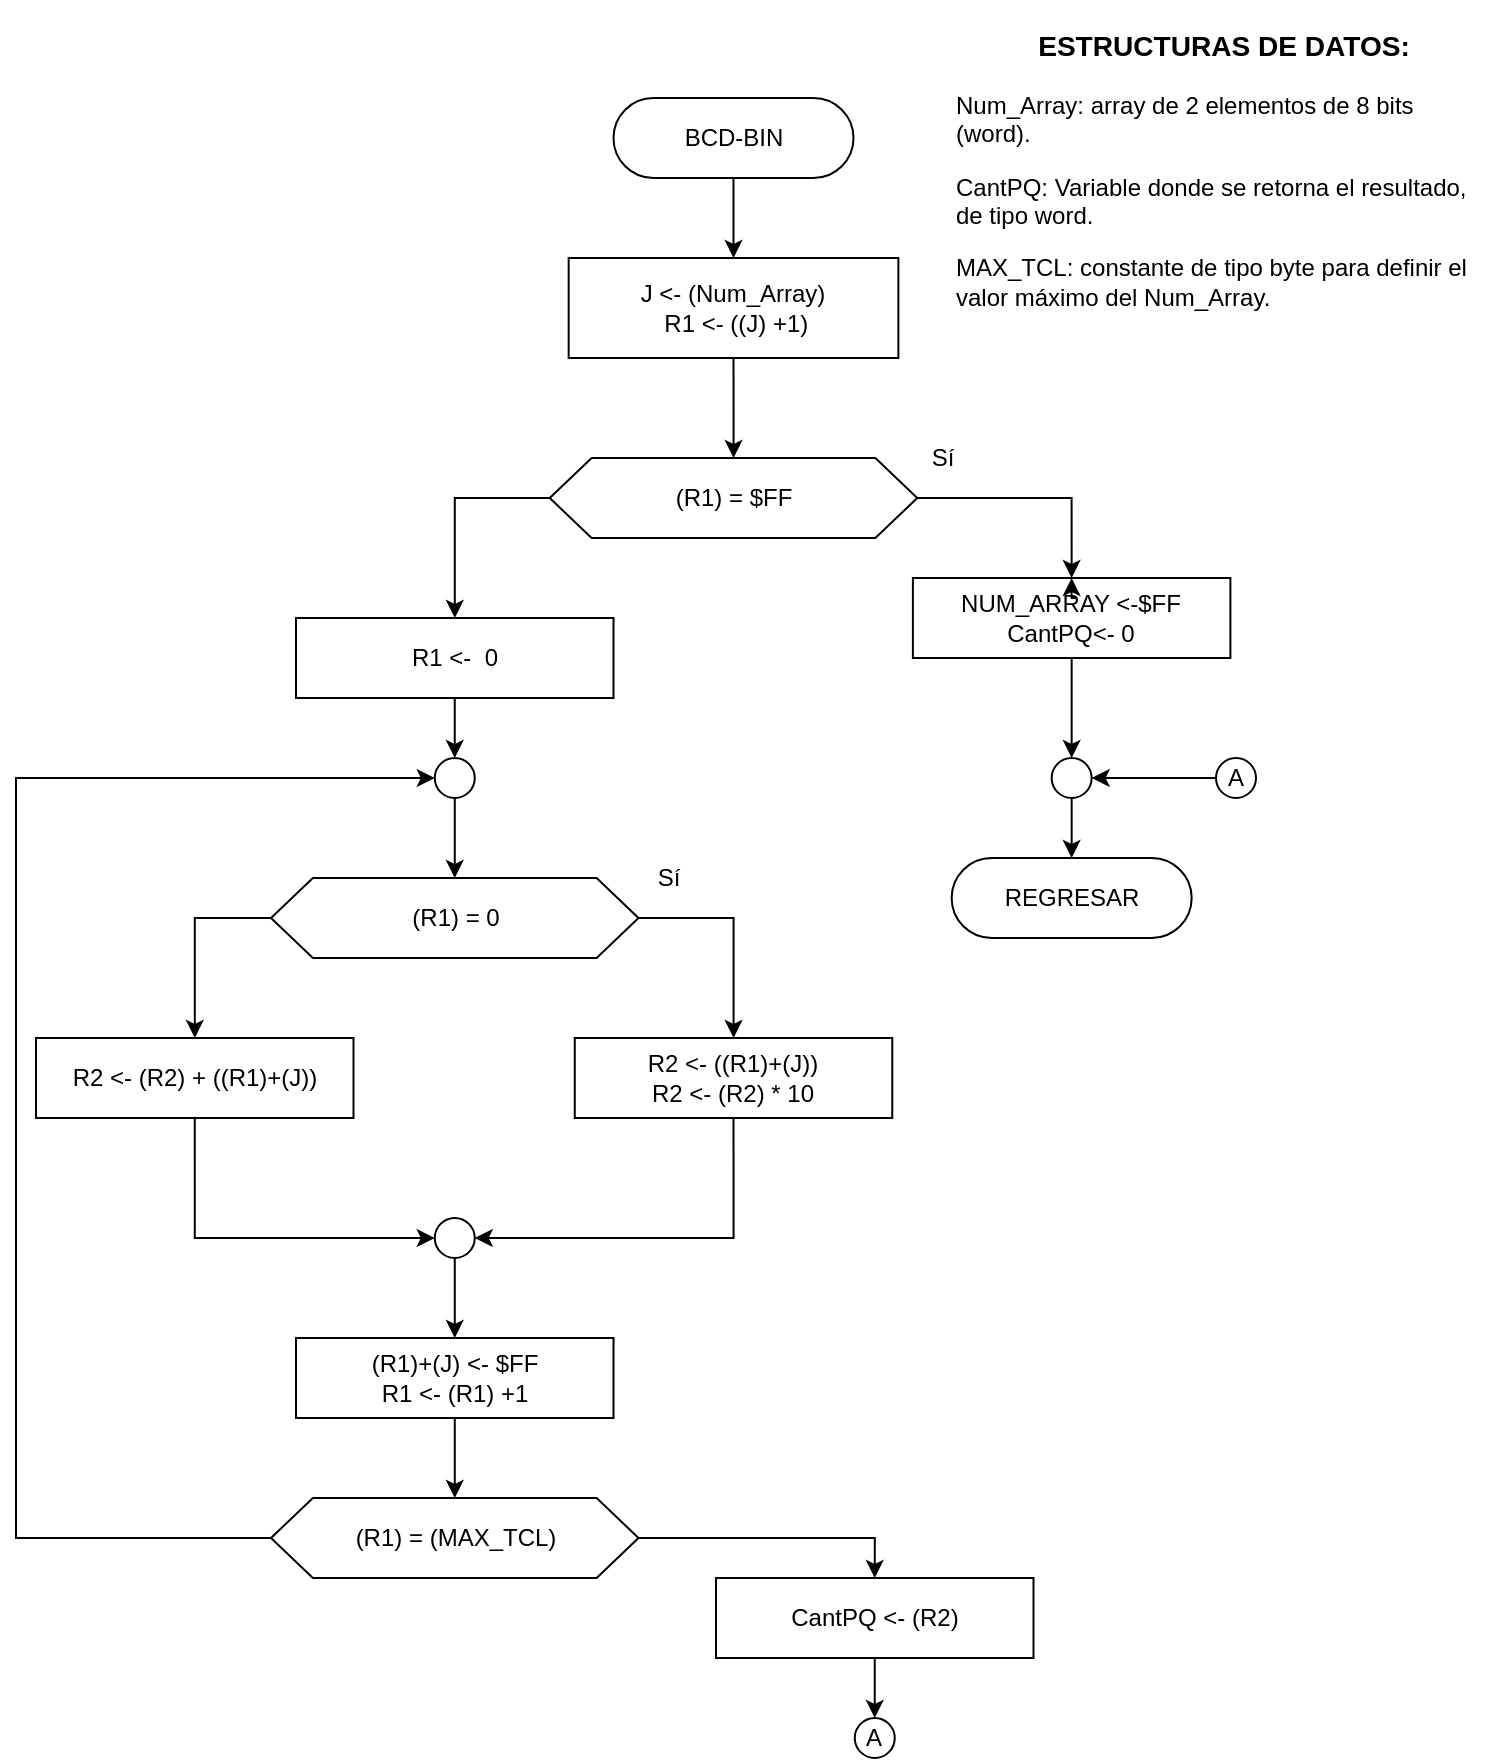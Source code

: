 <mxfile version="13.4.1" type="device"><diagram id="OE71F91uqmyHeHCGm0jq" name="Page-1"><mxGraphModel dx="1385" dy="589" grid="1" gridSize="10" guides="1" tooltips="1" connect="1" arrows="1" fold="1" page="1" pageScale="1" pageWidth="827" pageHeight="1169" math="0" shadow="0"><root><mxCell id="0"/><mxCell id="1" parent="0"/><mxCell id="ScJ5B0TkJVILaIbRresl-4" style="edgeStyle=orthogonalEdgeStyle;rounded=0;orthogonalLoop=1;jettySize=auto;html=1;exitX=0.5;exitY=1;exitDx=0;exitDy=0;entryX=0.5;entryY=0;entryDx=0;entryDy=0;" parent="1" source="ScJ5B0TkJVILaIbRresl-1" target="ScJ5B0TkJVILaIbRresl-3" edge="1"><mxGeometry relative="1" as="geometry"/></mxCell><mxCell id="ScJ5B0TkJVILaIbRresl-1" value="BCD-BIN" style="rounded=1;whiteSpace=wrap;html=1;fontSize=12;glass=0;strokeWidth=1;shadow=0;arcSize=50;" parent="1" vertex="1"><mxGeometry x="368.75" y="120" width="120" height="40" as="geometry"/></mxCell><mxCell id="ScJ5B0TkJVILaIbRresl-2" value="&lt;h3 style=&quot;text-align: center&quot;&gt;ESTRUCTURAS DE DATOS:&lt;/h3&gt;&lt;p&gt;Num_Array: array de 2 elementos de 8 bits (word).&lt;/p&gt;&lt;p&gt;&lt;span&gt;CantPQ: Variable donde se retorna el resultado, de tipo word.&amp;nbsp;&lt;/span&gt;&lt;br&gt;&lt;/p&gt;&lt;p&gt;MAX_TCL: constante de tipo byte para definir el valor máximo del Num_Array.&lt;/p&gt;" style="text;html=1;strokeColor=none;fillColor=none;align=left;verticalAlign=middle;whiteSpace=wrap;rounded=0;" parent="1" vertex="1"><mxGeometry x="537.83" y="80" width="270" height="150" as="geometry"/></mxCell><mxCell id="xitjfAr904q9JRwdKDmz-2" style="edgeStyle=orthogonalEdgeStyle;rounded=0;orthogonalLoop=1;jettySize=auto;html=1;exitX=0.5;exitY=1;exitDx=0;exitDy=0;" edge="1" parent="1" source="ScJ5B0TkJVILaIbRresl-3" target="xitjfAr904q9JRwdKDmz-1"><mxGeometry relative="1" as="geometry"/></mxCell><mxCell id="ScJ5B0TkJVILaIbRresl-3" value="J &amp;lt;- (Num_Array)&lt;br&gt;&amp;nbsp;R1 &amp;lt;- ((J) +1)&lt;br&gt;" style="rounded=0;whiteSpace=wrap;html=1;" parent="1" vertex="1"><mxGeometry x="346.33" y="200" width="164.85" height="50" as="geometry"/></mxCell><mxCell id="xitjfAr904q9JRwdKDmz-45" style="edgeStyle=orthogonalEdgeStyle;rounded=0;orthogonalLoop=1;jettySize=auto;html=1;exitX=0.5;exitY=1;exitDx=0;exitDy=0;entryX=0.5;entryY=0;entryDx=0;entryDy=0;" edge="1" parent="1" source="ScJ5B0TkJVILaIbRresl-7" target="xitjfAr904q9JRwdKDmz-42"><mxGeometry relative="1" as="geometry"/></mxCell><mxCell id="ScJ5B0TkJVILaIbRresl-7" value="NUM_ARRAY &amp;lt;-$FF&lt;br&gt;CantPQ&amp;lt;- 0" style="rounded=0;whiteSpace=wrap;html=1;" parent="1" vertex="1"><mxGeometry x="518.45" y="360" width="158.75" height="40" as="geometry"/></mxCell><mxCell id="ScJ5B0TkJVILaIbRresl-33" value="REGRESAR" style="rounded=1;whiteSpace=wrap;html=1;fontSize=12;glass=0;strokeWidth=1;shadow=0;arcSize=50;" parent="1" vertex="1"><mxGeometry x="537.83" y="500" width="120" height="40" as="geometry"/></mxCell><mxCell id="xitjfAr904q9JRwdKDmz-6" style="edgeStyle=orthogonalEdgeStyle;rounded=0;orthogonalLoop=1;jettySize=auto;html=1;exitX=0;exitY=0.5;exitDx=0;exitDy=0;" edge="1" parent="1" source="xitjfAr904q9JRwdKDmz-1" target="xitjfAr904q9JRwdKDmz-5"><mxGeometry relative="1" as="geometry"/></mxCell><mxCell id="xitjfAr904q9JRwdKDmz-33" style="edgeStyle=orthogonalEdgeStyle;rounded=0;orthogonalLoop=1;jettySize=auto;html=1;exitX=1;exitY=0.5;exitDx=0;exitDy=0;entryX=0.5;entryY=0;entryDx=0;entryDy=0;" edge="1" parent="1" source="xitjfAr904q9JRwdKDmz-1" target="ScJ5B0TkJVILaIbRresl-7"><mxGeometry relative="1" as="geometry"><mxPoint x="600.01" y="350" as="targetPoint"/></mxGeometry></mxCell><mxCell id="xitjfAr904q9JRwdKDmz-1" value="(R1) = $FF" style="shape=hexagon;perimeter=hexagonPerimeter2;whiteSpace=wrap;html=1;size=0.114;" vertex="1" parent="1"><mxGeometry x="336.87" y="300" width="183.76" height="40" as="geometry"/></mxCell><mxCell id="xitjfAr904q9JRwdKDmz-4" value="Sí" style="text;html=1;align=center;verticalAlign=middle;resizable=0;points=[];autosize=1;" vertex="1" parent="1"><mxGeometry x="518.45" y="290" width="30" height="20" as="geometry"/></mxCell><mxCell id="xitjfAr904q9JRwdKDmz-9" style="edgeStyle=orthogonalEdgeStyle;rounded=0;orthogonalLoop=1;jettySize=auto;html=1;exitX=0.5;exitY=1;exitDx=0;exitDy=0;entryX=0.5;entryY=0;entryDx=0;entryDy=0;" edge="1" parent="1" source="xitjfAr904q9JRwdKDmz-5" target="xitjfAr904q9JRwdKDmz-8"><mxGeometry relative="1" as="geometry"/></mxCell><mxCell id="xitjfAr904q9JRwdKDmz-5" value="R1 &amp;lt;-&amp;nbsp; 0" style="rounded=0;whiteSpace=wrap;html=1;" vertex="1" parent="1"><mxGeometry x="210" y="380" width="158.75" height="40" as="geometry"/></mxCell><mxCell id="xitjfAr904q9JRwdKDmz-14" style="edgeStyle=orthogonalEdgeStyle;rounded=0;orthogonalLoop=1;jettySize=auto;html=1;exitX=0;exitY=0.5;exitDx=0;exitDy=0;" edge="1" parent="1" source="xitjfAr904q9JRwdKDmz-7" target="xitjfAr904q9JRwdKDmz-13"><mxGeometry relative="1" as="geometry"/></mxCell><mxCell id="xitjfAr904q9JRwdKDmz-15" style="edgeStyle=orthogonalEdgeStyle;rounded=0;orthogonalLoop=1;jettySize=auto;html=1;exitX=1;exitY=0.5;exitDx=0;exitDy=0;" edge="1" parent="1" source="xitjfAr904q9JRwdKDmz-7" target="xitjfAr904q9JRwdKDmz-12"><mxGeometry relative="1" as="geometry"/></mxCell><mxCell id="xitjfAr904q9JRwdKDmz-7" value="(R1) = 0" style="shape=hexagon;perimeter=hexagonPerimeter2;whiteSpace=wrap;html=1;size=0.114;" vertex="1" parent="1"><mxGeometry x="197.5" y="510" width="183.76" height="40" as="geometry"/></mxCell><mxCell id="xitjfAr904q9JRwdKDmz-10" style="edgeStyle=orthogonalEdgeStyle;rounded=0;orthogonalLoop=1;jettySize=auto;html=1;exitX=0.5;exitY=1;exitDx=0;exitDy=0;entryX=0.5;entryY=0;entryDx=0;entryDy=0;" edge="1" parent="1" source="xitjfAr904q9JRwdKDmz-8" target="xitjfAr904q9JRwdKDmz-7"><mxGeometry relative="1" as="geometry"/></mxCell><mxCell id="xitjfAr904q9JRwdKDmz-8" value="" style="ellipse;whiteSpace=wrap;html=1;aspect=fixed;" vertex="1" parent="1"><mxGeometry x="279.38" y="450" width="20" height="20" as="geometry"/></mxCell><mxCell id="xitjfAr904q9JRwdKDmz-11" value="Sí" style="text;html=1;align=center;verticalAlign=middle;resizable=0;points=[];autosize=1;" vertex="1" parent="1"><mxGeometry x="381.26" y="500" width="30" height="20" as="geometry"/></mxCell><mxCell id="xitjfAr904q9JRwdKDmz-18" style="edgeStyle=orthogonalEdgeStyle;rounded=0;orthogonalLoop=1;jettySize=auto;html=1;exitX=0.5;exitY=1;exitDx=0;exitDy=0;entryX=1;entryY=0.5;entryDx=0;entryDy=0;" edge="1" parent="1" source="xitjfAr904q9JRwdKDmz-12" target="xitjfAr904q9JRwdKDmz-16"><mxGeometry relative="1" as="geometry"/></mxCell><mxCell id="xitjfAr904q9JRwdKDmz-12" value="R2 &amp;lt;- ((R1)+(J))&lt;br&gt;R2 &amp;lt;- (R2) * 10" style="rounded=0;whiteSpace=wrap;html=1;" vertex="1" parent="1"><mxGeometry x="349.38" y="590" width="158.75" height="40" as="geometry"/></mxCell><mxCell id="xitjfAr904q9JRwdKDmz-19" style="edgeStyle=orthogonalEdgeStyle;rounded=0;orthogonalLoop=1;jettySize=auto;html=1;exitX=0.5;exitY=1;exitDx=0;exitDy=0;entryX=0;entryY=0.5;entryDx=0;entryDy=0;" edge="1" parent="1" source="xitjfAr904q9JRwdKDmz-13" target="xitjfAr904q9JRwdKDmz-16"><mxGeometry relative="1" as="geometry"/></mxCell><mxCell id="xitjfAr904q9JRwdKDmz-13" value="&lt;span&gt;R2 &amp;lt;- (R2) + ((R1)+(J))&lt;/span&gt;" style="rounded=0;whiteSpace=wrap;html=1;" vertex="1" parent="1"><mxGeometry x="80" y="590" width="158.75" height="40" as="geometry"/></mxCell><mxCell id="xitjfAr904q9JRwdKDmz-21" style="edgeStyle=orthogonalEdgeStyle;rounded=0;orthogonalLoop=1;jettySize=auto;html=1;exitX=0.5;exitY=1;exitDx=0;exitDy=0;" edge="1" parent="1" source="xitjfAr904q9JRwdKDmz-16" target="xitjfAr904q9JRwdKDmz-20"><mxGeometry relative="1" as="geometry"/></mxCell><mxCell id="xitjfAr904q9JRwdKDmz-16" value="" style="ellipse;whiteSpace=wrap;html=1;aspect=fixed;" vertex="1" parent="1"><mxGeometry x="279.38" y="680" width="20" height="20" as="geometry"/></mxCell><mxCell id="xitjfAr904q9JRwdKDmz-30" style="edgeStyle=orthogonalEdgeStyle;rounded=0;orthogonalLoop=1;jettySize=auto;html=1;exitX=0.5;exitY=1;exitDx=0;exitDy=0;" edge="1" parent="1" source="xitjfAr904q9JRwdKDmz-20" target="xitjfAr904q9JRwdKDmz-22"><mxGeometry relative="1" as="geometry"/></mxCell><mxCell id="xitjfAr904q9JRwdKDmz-20" value="(R1)+(J) &amp;lt;- $FF&lt;br&gt;R1 &amp;lt;- (R1) +1" style="rounded=0;whiteSpace=wrap;html=1;" vertex="1" parent="1"><mxGeometry x="210.01" y="740" width="158.75" height="40" as="geometry"/></mxCell><mxCell id="xitjfAr904q9JRwdKDmz-25" style="edgeStyle=orthogonalEdgeStyle;rounded=0;orthogonalLoop=1;jettySize=auto;html=1;exitX=0;exitY=0.5;exitDx=0;exitDy=0;entryX=0;entryY=0.5;entryDx=0;entryDy=0;" edge="1" parent="1" source="xitjfAr904q9JRwdKDmz-22" target="xitjfAr904q9JRwdKDmz-8"><mxGeometry relative="1" as="geometry"><Array as="points"><mxPoint x="70" y="840"/><mxPoint x="70" y="460"/></Array></mxGeometry></mxCell><mxCell id="xitjfAr904q9JRwdKDmz-31" style="edgeStyle=orthogonalEdgeStyle;rounded=0;orthogonalLoop=1;jettySize=auto;html=1;exitX=1;exitY=0.5;exitDx=0;exitDy=0;entryX=0.5;entryY=0;entryDx=0;entryDy=0;" edge="1" parent="1" source="xitjfAr904q9JRwdKDmz-22" target="xitjfAr904q9JRwdKDmz-28"><mxGeometry relative="1" as="geometry"/></mxCell><mxCell id="xitjfAr904q9JRwdKDmz-22" value="(R1) = (MAX_TCL)" style="shape=hexagon;perimeter=hexagonPerimeter2;whiteSpace=wrap;html=1;size=0.114;" vertex="1" parent="1"><mxGeometry x="197.5" y="820" width="183.76" height="40" as="geometry"/></mxCell><mxCell id="xitjfAr904q9JRwdKDmz-53" style="edgeStyle=orthogonalEdgeStyle;rounded=0;orthogonalLoop=1;jettySize=auto;html=1;exitX=0.5;exitY=1;exitDx=0;exitDy=0;entryX=0.5;entryY=0;entryDx=0;entryDy=0;" edge="1" parent="1" source="xitjfAr904q9JRwdKDmz-28" target="xitjfAr904q9JRwdKDmz-51"><mxGeometry relative="1" as="geometry"/></mxCell><mxCell id="xitjfAr904q9JRwdKDmz-28" value="CantPQ&amp;nbsp;&amp;lt;- (R2)" style="rounded=0;whiteSpace=wrap;html=1;" vertex="1" parent="1"><mxGeometry x="420" y="860" width="158.75" height="40" as="geometry"/></mxCell><mxCell id="xitjfAr904q9JRwdKDmz-34" style="edgeStyle=orthogonalEdgeStyle;rounded=0;orthogonalLoop=1;jettySize=auto;html=1;exitX=0.5;exitY=1;exitDx=0;exitDy=0;entryX=0.5;entryY=0;entryDx=0;entryDy=0;" edge="1" parent="1" target="ScJ5B0TkJVILaIbRresl-7"><mxGeometry relative="1" as="geometry"><mxPoint x="600.01" y="370" as="sourcePoint"/></mxGeometry></mxCell><mxCell id="xitjfAr904q9JRwdKDmz-48" style="edgeStyle=orthogonalEdgeStyle;rounded=0;orthogonalLoop=1;jettySize=auto;html=1;exitX=0.5;exitY=1;exitDx=0;exitDy=0;entryX=0.5;entryY=0;entryDx=0;entryDy=0;" edge="1" parent="1" source="xitjfAr904q9JRwdKDmz-42" target="ScJ5B0TkJVILaIbRresl-33"><mxGeometry relative="1" as="geometry"/></mxCell><mxCell id="xitjfAr904q9JRwdKDmz-42" value="" style="ellipse;whiteSpace=wrap;html=1;aspect=fixed;" vertex="1" parent="1"><mxGeometry x="587.83" y="450" width="20" height="20" as="geometry"/></mxCell><mxCell id="xitjfAr904q9JRwdKDmz-50" value="" style="edgeStyle=orthogonalEdgeStyle;rounded=0;orthogonalLoop=1;jettySize=auto;html=1;" edge="1" parent="1" source="xitjfAr904q9JRwdKDmz-44" target="xitjfAr904q9JRwdKDmz-42"><mxGeometry relative="1" as="geometry"/></mxCell><mxCell id="xitjfAr904q9JRwdKDmz-44" value="A" style="ellipse;whiteSpace=wrap;html=1;aspect=fixed;" vertex="1" parent="1"><mxGeometry x="670" y="450" width="20" height="20" as="geometry"/></mxCell><mxCell id="xitjfAr904q9JRwdKDmz-51" value="A" style="ellipse;whiteSpace=wrap;html=1;aspect=fixed;" vertex="1" parent="1"><mxGeometry x="489.38" y="930" width="20" height="20" as="geometry"/></mxCell></root></mxGraphModel></diagram></mxfile>
